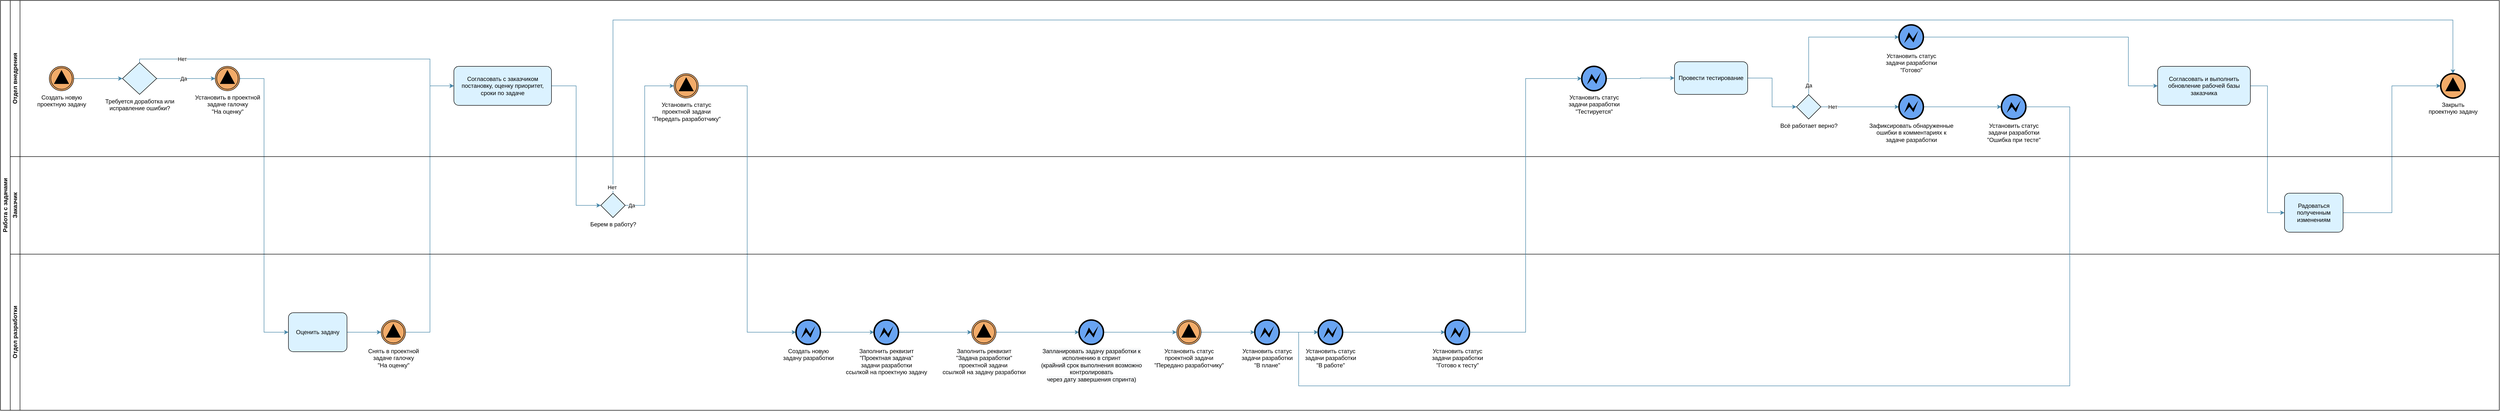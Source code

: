 <mxfile version="20.4.0" type="github">
  <diagram name="Page-1" id="e7e014a7-5840-1c2e-5031-d8a46d1fe8dd">
    <mxGraphModel dx="4063" dy="2497" grid="1" gridSize="10" guides="1" tooltips="1" connect="1" arrows="1" fold="1" page="1" pageScale="1" pageWidth="1169" pageHeight="826" background="none" math="0" shadow="0">
      <root>
        <mxCell id="0" />
        <mxCell id="1" parent="0" />
        <mxCell id="0yWBsBw63vBoOCSAFexl-63" value="Работа с задачами" style="swimlane;html=1;childLayout=stackLayout;resizeParent=1;resizeParentMax=0;horizontal=0;startSize=20;horizontalStack=0;" vertex="1" parent="1">
          <mxGeometry x="40" y="40" width="5120" height="840" as="geometry" />
        </mxCell>
        <mxCell id="0yWBsBw63vBoOCSAFexl-72" style="edgeStyle=orthogonalEdgeStyle;rounded=0;orthogonalLoop=1;jettySize=auto;html=1;entryX=0;entryY=0.5;entryDx=0;entryDy=0;entryPerimeter=0;strokeColor=#4988a9;" edge="1" parent="0yWBsBw63vBoOCSAFexl-63" source="0yWBsBw63vBoOCSAFexl-102" target="0yWBsBw63vBoOCSAFexl-71">
          <mxGeometry relative="1" as="geometry">
            <Array as="points">
              <mxPoint x="880" y="680" />
              <mxPoint x="880" y="175" />
            </Array>
          </mxGeometry>
        </mxCell>
        <mxCell id="0yWBsBw63vBoOCSAFexl-74" style="edgeStyle=orthogonalEdgeStyle;rounded=0;orthogonalLoop=1;jettySize=auto;html=1;entryX=0;entryY=0.5;entryDx=0;entryDy=0;entryPerimeter=0;strokeColor=#4988a9;exitX=1;exitY=0.5;exitDx=0;exitDy=0;exitPerimeter=0;" edge="1" parent="0yWBsBw63vBoOCSAFexl-63" source="0yWBsBw63vBoOCSAFexl-71" target="0yWBsBw63vBoOCSAFexl-105">
          <mxGeometry relative="1" as="geometry">
            <mxPoint x="1190" y="400" as="targetPoint" />
          </mxGeometry>
        </mxCell>
        <mxCell id="0yWBsBw63vBoOCSAFexl-76" style="edgeStyle=orthogonalEdgeStyle;rounded=0;orthogonalLoop=1;jettySize=auto;html=1;entryX=0;entryY=0.5;entryDx=0;entryDy=0;entryPerimeter=0;strokeColor=#4988a9;exitX=1;exitY=0.5;exitDx=0;exitDy=0;exitPerimeter=0;" edge="1" parent="0yWBsBw63vBoOCSAFexl-63" source="0yWBsBw63vBoOCSAFexl-105" target="0yWBsBw63vBoOCSAFexl-110">
          <mxGeometry relative="1" as="geometry">
            <mxPoint x="1310" y="400.04" as="sourcePoint" />
            <Array as="points">
              <mxPoint x="1320" y="420" />
              <mxPoint x="1320" y="175" />
            </Array>
          </mxGeometry>
        </mxCell>
        <mxCell id="0yWBsBw63vBoOCSAFexl-106" value="Да" style="edgeLabel;html=1;align=center;verticalAlign=middle;resizable=0;points=[];" vertex="1" connectable="0" parent="0yWBsBw63vBoOCSAFexl-76">
          <mxGeometry x="-0.925" relative="1" as="geometry">
            <mxPoint as="offset" />
          </mxGeometry>
        </mxCell>
        <mxCell id="0yWBsBw63vBoOCSAFexl-86" style="edgeStyle=orthogonalEdgeStyle;rounded=0;orthogonalLoop=1;jettySize=auto;html=1;entryX=0;entryY=0.5;entryDx=0;entryDy=0;entryPerimeter=0;strokeColor=#4988a9;" edge="1" parent="0yWBsBw63vBoOCSAFexl-63" source="0yWBsBw63vBoOCSAFexl-81" target="0yWBsBw63vBoOCSAFexl-85">
          <mxGeometry relative="1" as="geometry" />
        </mxCell>
        <mxCell id="0yWBsBw63vBoOCSAFexl-88" style="edgeStyle=orthogonalEdgeStyle;rounded=0;orthogonalLoop=1;jettySize=auto;html=1;entryX=0;entryY=0.5;entryDx=0;entryDy=0;entryPerimeter=0;strokeColor=#4988a9;" edge="1" parent="0yWBsBw63vBoOCSAFexl-63" source="0yWBsBw63vBoOCSAFexl-85" target="0yWBsBw63vBoOCSAFexl-161">
          <mxGeometry relative="1" as="geometry">
            <mxPoint x="3350" y="160" as="targetPoint" />
          </mxGeometry>
        </mxCell>
        <mxCell id="0yWBsBw63vBoOCSAFexl-101" style="edgeStyle=orthogonalEdgeStyle;rounded=0;orthogonalLoop=1;jettySize=auto;html=1;entryX=0;entryY=0.5;entryDx=0;entryDy=0;entryPerimeter=0;strokeColor=#4988a9;exitX=1;exitY=0.5;exitDx=0;exitDy=0;exitPerimeter=0;" edge="1" parent="0yWBsBw63vBoOCSAFexl-63" source="0yWBsBw63vBoOCSAFexl-98" target="0yWBsBw63vBoOCSAFexl-69">
          <mxGeometry relative="1" as="geometry" />
        </mxCell>
        <mxCell id="0yWBsBw63vBoOCSAFexl-64" value="Отдел внедрения" style="swimlane;html=1;startSize=20;horizontal=0;" vertex="1" parent="0yWBsBw63vBoOCSAFexl-63">
          <mxGeometry x="20" width="5100" height="320" as="geometry" />
        </mxCell>
        <mxCell id="0yWBsBw63vBoOCSAFexl-71" value="Согласовать с заказчиком постановку, оценку приоритет, сроки по задаче" style="points=[[0.25,0,0],[0.5,0,0],[0.75,0,0],[1,0.25,0],[1,0.5,0],[1,0.75,0],[0.75,1,0],[0.5,1,0],[0.25,1,0],[0,0.75,0],[0,0.5,0],[0,0.25,0]];shape=mxgraph.bpmn.task;whiteSpace=wrap;rectStyle=rounded;size=10;taskMarker=abstract;fillColor=#dbf2ff;" vertex="1" parent="0yWBsBw63vBoOCSAFexl-64">
          <mxGeometry x="909" y="135" width="200" height="80" as="geometry" />
        </mxCell>
        <mxCell id="0yWBsBw63vBoOCSAFexl-81" value="Согласовать и выполнить обновление рабочей базы заказчика" style="points=[[0.25,0,0],[0.5,0,0],[0.75,0,0],[1,0.25,0],[1,0.5,0],[1,0.75,0],[0.75,1,0],[0.5,1,0],[0.25,1,0],[0,0.75,0],[0,0.5,0],[0,0.25,0]];shape=mxgraph.bpmn.task;whiteSpace=wrap;rectStyle=rounded;size=10;taskMarker=abstract;fillColor=#dbf2ff;" vertex="1" parent="0yWBsBw63vBoOCSAFexl-64">
          <mxGeometry x="4400" y="135" width="190" height="80" as="geometry" />
        </mxCell>
        <mxCell id="0yWBsBw63vBoOCSAFexl-96" style="edgeStyle=orthogonalEdgeStyle;rounded=0;orthogonalLoop=1;jettySize=auto;html=1;entryX=0;entryY=0.5;entryDx=0;entryDy=0;entryPerimeter=0;strokeColor=#4988a9;exitX=0.5;exitY=0;exitDx=0;exitDy=0;exitPerimeter=0;" edge="1" parent="0yWBsBw63vBoOCSAFexl-64" source="0yWBsBw63vBoOCSAFexl-92" target="0yWBsBw63vBoOCSAFexl-71">
          <mxGeometry relative="1" as="geometry">
            <mxPoint x="270" y="120" as="sourcePoint" />
            <Array as="points">
              <mxPoint x="265" y="120" />
              <mxPoint x="860" y="120" />
              <mxPoint x="860" y="175" />
            </Array>
          </mxGeometry>
        </mxCell>
        <mxCell id="0yWBsBw63vBoOCSAFexl-97" value="Нет" style="edgeLabel;html=1;align=center;verticalAlign=middle;resizable=0;points=[];" vertex="1" connectable="0" parent="0yWBsBw63vBoOCSAFexl-96">
          <mxGeometry x="-0.675" relative="1" as="geometry">
            <mxPoint x="-21" as="offset" />
          </mxGeometry>
        </mxCell>
        <mxCell id="0yWBsBw63vBoOCSAFexl-99" style="edgeStyle=orthogonalEdgeStyle;rounded=0;orthogonalLoop=1;jettySize=auto;html=1;strokeColor=#4988a9;" edge="1" parent="0yWBsBw63vBoOCSAFexl-64" source="0yWBsBw63vBoOCSAFexl-92" target="0yWBsBw63vBoOCSAFexl-98">
          <mxGeometry relative="1" as="geometry" />
        </mxCell>
        <mxCell id="0yWBsBw63vBoOCSAFexl-100" value="Да" style="edgeLabel;html=1;align=center;verticalAlign=middle;resizable=0;points=[];" vertex="1" connectable="0" parent="0yWBsBw63vBoOCSAFexl-99">
          <mxGeometry x="-0.194" relative="1" as="geometry">
            <mxPoint x="6" as="offset" />
          </mxGeometry>
        </mxCell>
        <mxCell id="0yWBsBw63vBoOCSAFexl-92" value="Требуется доработка или &lt;br&gt;исправление ошибки?" style="points=[[0.25,0.25,0],[0.5,0,0],[0.75,0.25,0],[1,0.5,0],[0.75,0.75,0],[0.5,1,0],[0.25,0.75,0],[0,0.5,0]];shape=mxgraph.bpmn.gateway2;html=1;verticalLabelPosition=bottom;labelBackgroundColor=#ffffff;verticalAlign=top;align=center;perimeter=rhombusPerimeter;outlineConnect=0;outline=none;symbol=none;fillColor=#dbf2ff;" vertex="1" parent="0yWBsBw63vBoOCSAFexl-64">
          <mxGeometry x="230" y="127.5" width="70" height="65" as="geometry" />
        </mxCell>
        <mxCell id="0yWBsBw63vBoOCSAFexl-70" style="edgeStyle=orthogonalEdgeStyle;rounded=0;orthogonalLoop=1;jettySize=auto;html=1;entryX=0;entryY=0.5;entryDx=0;entryDy=0;entryPerimeter=0;strokeColor=#4988a9;exitX=1;exitY=0.5;exitDx=0;exitDy=0;exitPerimeter=0;" edge="1" parent="0yWBsBw63vBoOCSAFexl-64" source="0yWBsBw63vBoOCSAFexl-152" target="0yWBsBw63vBoOCSAFexl-92">
          <mxGeometry relative="1" as="geometry">
            <mxPoint x="120" y="160" as="sourcePoint" />
          </mxGeometry>
        </mxCell>
        <mxCell id="0yWBsBw63vBoOCSAFexl-98" value="Установить в проектной &lt;br&gt;задаче галочку&lt;br&gt;&quot;На оценку&quot;" style="points=[[0.145,0.145,0],[0.5,0,0],[0.855,0.145,0],[1,0.5,0],[0.855,0.855,0],[0.5,1,0],[0.145,0.855,0],[0,0.5,0]];shape=mxgraph.bpmn.event;html=1;verticalLabelPosition=bottom;labelBackgroundColor=#ffffff;verticalAlign=top;align=center;perimeter=ellipsePerimeter;outlineConnect=0;aspect=fixed;outline=throwing;symbol=signal;fillColor=#f2ab69;gradientColor=none;strokeColor=default;strokeWidth=1;" vertex="1" parent="0yWBsBw63vBoOCSAFexl-64">
          <mxGeometry x="420" y="135" width="50" height="50" as="geometry" />
        </mxCell>
        <mxCell id="0yWBsBw63vBoOCSAFexl-110" value="Установить статус&lt;br&gt;проектной задачи&lt;br&gt;&quot;Передать разработчику&quot;" style="points=[[0.145,0.145,0],[0.5,0,0],[0.855,0.145,0],[1,0.5,0],[0.855,0.855,0],[0.5,1,0],[0.145,0.855,0],[0,0.5,0]];shape=mxgraph.bpmn.event;html=1;verticalLabelPosition=bottom;labelBackgroundColor=#ffffff;verticalAlign=top;align=center;perimeter=ellipsePerimeter;outlineConnect=0;aspect=fixed;outline=throwing;symbol=signal;fillColor=#f2ab69;gradientColor=none;strokeColor=default;strokeWidth=1;" vertex="1" parent="0yWBsBw63vBoOCSAFexl-64">
          <mxGeometry x="1360" y="150" width="50" height="50" as="geometry" />
        </mxCell>
        <mxCell id="0yWBsBw63vBoOCSAFexl-152" value="Создать новую&lt;br&gt;проектную задачу" style="points=[[0.145,0.145,0],[0.5,0,0],[0.855,0.145,0],[1,0.5,0],[0.855,0.855,0],[0.5,1,0],[0.145,0.855,0],[0,0.5,0]];shape=mxgraph.bpmn.event;html=1;verticalLabelPosition=bottom;labelBackgroundColor=#ffffff;verticalAlign=top;align=center;perimeter=ellipsePerimeter;outlineConnect=0;aspect=fixed;outline=throwing;symbol=signal;fillColor=#f2ab69;gradientColor=none;strokeColor=default;strokeWidth=1;" vertex="1" parent="0yWBsBw63vBoOCSAFexl-64">
          <mxGeometry x="80" y="135" width="50" height="50" as="geometry" />
        </mxCell>
        <mxCell id="0yWBsBw63vBoOCSAFexl-161" value="Закрыть &lt;br&gt;проектную задачу" style="points=[[0.145,0.145,0],[0.5,0,0],[0.855,0.145,0],[1,0.5,0],[0.855,0.855,0],[0.5,1,0],[0.145,0.855,0],[0,0.5,0]];shape=mxgraph.bpmn.event;html=1;verticalLabelPosition=bottom;labelBackgroundColor=#ffffff;verticalAlign=top;align=center;perimeter=ellipsePerimeter;outlineConnect=0;aspect=fixed;outline=end;symbol=signal;strokeColor=default;strokeWidth=1;fillColor=#f2ab69;gradientColor=none;" vertex="1" parent="0yWBsBw63vBoOCSAFexl-64">
          <mxGeometry x="4980" y="150" width="50" height="50" as="geometry" />
        </mxCell>
        <mxCell id="0yWBsBw63vBoOCSAFexl-171" style="edgeStyle=orthogonalEdgeStyle;rounded=0;orthogonalLoop=1;jettySize=auto;html=1;entryX=0;entryY=0.5;entryDx=0;entryDy=0;entryPerimeter=0;strokeColor=#4988a9;" edge="1" parent="0yWBsBw63vBoOCSAFexl-64" source="0yWBsBw63vBoOCSAFexl-166" target="0yWBsBw63vBoOCSAFexl-179">
          <mxGeometry relative="1" as="geometry" />
        </mxCell>
        <mxCell id="0yWBsBw63vBoOCSAFexl-166" value="Установить статус&lt;br&gt;задачи разработки&lt;br&gt;&quot;Тестируется&quot;" style="points=[[0.145,0.145,0],[0.5,0,0],[0.855,0.145,0],[1,0.5,0],[0.855,0.855,0],[0.5,1,0],[0.145,0.855,0],[0,0.5,0]];shape=mxgraph.bpmn.event;html=1;verticalLabelPosition=bottom;labelBackgroundColor=#ffffff;verticalAlign=top;align=center;perimeter=ellipsePerimeter;outlineConnect=0;aspect=fixed;outline=end;symbol=error;fillColor=#69A4F2;strokeColor=default;gradientColor=none;" vertex="1" parent="0yWBsBw63vBoOCSAFexl-64">
          <mxGeometry x="3220" y="135" width="50" height="50" as="geometry" />
        </mxCell>
        <mxCell id="0yWBsBw63vBoOCSAFexl-173" style="edgeStyle=orthogonalEdgeStyle;rounded=0;orthogonalLoop=1;jettySize=auto;html=1;entryX=0;entryY=0.5;entryDx=0;entryDy=0;entryPerimeter=0;strokeColor=#4988a9;exitX=0.5;exitY=0;exitDx=0;exitDy=0;exitPerimeter=0;" edge="1" parent="0yWBsBw63vBoOCSAFexl-64" source="0yWBsBw63vBoOCSAFexl-169" target="0yWBsBw63vBoOCSAFexl-172">
          <mxGeometry relative="1" as="geometry" />
        </mxCell>
        <mxCell id="0yWBsBw63vBoOCSAFexl-189" value="Да" style="edgeLabel;html=1;align=center;verticalAlign=middle;resizable=0;points=[];" vertex="1" connectable="0" parent="0yWBsBw63vBoOCSAFexl-173">
          <mxGeometry x="-0.872" relative="1" as="geometry">
            <mxPoint as="offset" />
          </mxGeometry>
        </mxCell>
        <mxCell id="0yWBsBw63vBoOCSAFexl-175" style="edgeStyle=orthogonalEdgeStyle;rounded=0;orthogonalLoop=1;jettySize=auto;html=1;entryX=0;entryY=0.5;entryDx=0;entryDy=0;entryPerimeter=0;strokeColor=#4988a9;" edge="1" parent="0yWBsBw63vBoOCSAFexl-64" source="0yWBsBw63vBoOCSAFexl-169" target="0yWBsBw63vBoOCSAFexl-174">
          <mxGeometry relative="1" as="geometry" />
        </mxCell>
        <mxCell id="0yWBsBw63vBoOCSAFexl-188" value="Нет" style="edgeLabel;html=1;align=center;verticalAlign=middle;resizable=0;points=[];" vertex="1" connectable="0" parent="0yWBsBw63vBoOCSAFexl-175">
          <mxGeometry x="-0.7" relative="1" as="geometry">
            <mxPoint as="offset" />
          </mxGeometry>
        </mxCell>
        <mxCell id="0yWBsBw63vBoOCSAFexl-169" value="Всё работает верно?" style="points=[[0.25,0.25,0],[0.5,0,0],[0.75,0.25,0],[1,0.5,0],[0.75,0.75,0],[0.5,1,0],[0.25,0.75,0],[0,0.5,0]];shape=mxgraph.bpmn.gateway2;html=1;verticalLabelPosition=bottom;labelBackgroundColor=#ffffff;verticalAlign=top;align=center;perimeter=rhombusPerimeter;outlineConnect=0;outline=none;symbol=none;fillColor=#dbf2ff;fillStyle=auto;strokeColor=default;strokeWidth=1;" vertex="1" parent="0yWBsBw63vBoOCSAFexl-64">
          <mxGeometry x="3660" y="193" width="50" height="50" as="geometry" />
        </mxCell>
        <mxCell id="0yWBsBw63vBoOCSAFexl-177" style="edgeStyle=orthogonalEdgeStyle;rounded=0;orthogonalLoop=1;jettySize=auto;html=1;entryX=0;entryY=0.5;entryDx=0;entryDy=0;entryPerimeter=0;strokeColor=#4988a9;" edge="1" parent="0yWBsBw63vBoOCSAFexl-64" source="0yWBsBw63vBoOCSAFexl-172" target="0yWBsBw63vBoOCSAFexl-81">
          <mxGeometry relative="1" as="geometry">
            <Array as="points">
              <mxPoint x="4340" y="75" />
              <mxPoint x="4340" y="175" />
            </Array>
          </mxGeometry>
        </mxCell>
        <mxCell id="0yWBsBw63vBoOCSAFexl-172" value="Установить статус&lt;br&gt;задачи разработки&lt;br&gt;&quot;Готово&quot;" style="points=[[0.145,0.145,0],[0.5,0,0],[0.855,0.145,0],[1,0.5,0],[0.855,0.855,0],[0.5,1,0],[0.145,0.855,0],[0,0.5,0]];shape=mxgraph.bpmn.event;html=1;verticalLabelPosition=bottom;labelBackgroundColor=#ffffff;verticalAlign=top;align=center;perimeter=ellipsePerimeter;outlineConnect=0;aspect=fixed;outline=end;symbol=error;fillColor=#69A4F2;strokeColor=default;gradientColor=none;fillStyle=auto;strokeWidth=1;" vertex="1" parent="0yWBsBw63vBoOCSAFexl-64">
          <mxGeometry x="3870" y="50" width="50" height="50" as="geometry" />
        </mxCell>
        <mxCell id="0yWBsBw63vBoOCSAFexl-182" style="edgeStyle=orthogonalEdgeStyle;rounded=0;orthogonalLoop=1;jettySize=auto;html=1;entryX=0;entryY=0.5;entryDx=0;entryDy=0;entryPerimeter=0;strokeColor=#4988a9;" edge="1" parent="0yWBsBw63vBoOCSAFexl-64" source="0yWBsBw63vBoOCSAFexl-174" target="0yWBsBw63vBoOCSAFexl-181">
          <mxGeometry relative="1" as="geometry" />
        </mxCell>
        <mxCell id="0yWBsBw63vBoOCSAFexl-174" value="&lt;div&gt;Зафиксировать обнаруженные&lt;/div&gt;&lt;div&gt;ошибки в комментариях к&lt;/div&gt;&lt;div&gt;задаче разработки&lt;/div&gt;" style="points=[[0.145,0.145,0],[0.5,0,0],[0.855,0.145,0],[1,0.5,0],[0.855,0.855,0],[0.5,1,0],[0.145,0.855,0],[0,0.5,0]];shape=mxgraph.bpmn.event;html=1;verticalLabelPosition=bottom;labelBackgroundColor=#ffffff;verticalAlign=top;align=center;perimeter=ellipsePerimeter;outlineConnect=0;aspect=fixed;outline=end;symbol=error;fillColor=#69A4F2;strokeColor=default;gradientColor=none;fillStyle=auto;strokeWidth=1;" vertex="1" parent="0yWBsBw63vBoOCSAFexl-64">
          <mxGeometry x="3870" y="193" width="50" height="50" as="geometry" />
        </mxCell>
        <mxCell id="0yWBsBw63vBoOCSAFexl-180" style="edgeStyle=orthogonalEdgeStyle;rounded=0;orthogonalLoop=1;jettySize=auto;html=1;entryX=0;entryY=0.5;entryDx=0;entryDy=0;entryPerimeter=0;strokeColor=#4988a9;" edge="1" parent="0yWBsBw63vBoOCSAFexl-64" source="0yWBsBw63vBoOCSAFexl-179" target="0yWBsBw63vBoOCSAFexl-169">
          <mxGeometry relative="1" as="geometry" />
        </mxCell>
        <mxCell id="0yWBsBw63vBoOCSAFexl-179" value="Провести тестирование" style="points=[[0.25,0,0],[0.5,0,0],[0.75,0,0],[1,0.25,0],[1,0.5,0],[1,0.75,0],[0.75,1,0],[0.5,1,0],[0.25,1,0],[0,0.75,0],[0,0.5,0],[0,0.25,0]];shape=mxgraph.bpmn.task;whiteSpace=wrap;rectStyle=rounded;size=10;taskMarker=abstract;fillColor=#dbf2ff;fillStyle=auto;strokeColor=default;strokeWidth=1;" vertex="1" parent="0yWBsBw63vBoOCSAFexl-64">
          <mxGeometry x="3410" y="125.5" width="150" height="67" as="geometry" />
        </mxCell>
        <mxCell id="0yWBsBw63vBoOCSAFexl-181" value="Установить статус&lt;br&gt;задачи разработки&lt;br&gt;&quot;Ошибка при тесте&quot;" style="points=[[0.145,0.145,0],[0.5,0,0],[0.855,0.145,0],[1,0.5,0],[0.855,0.855,0],[0.5,1,0],[0.145,0.855,0],[0,0.5,0]];shape=mxgraph.bpmn.event;html=1;verticalLabelPosition=bottom;labelBackgroundColor=#ffffff;verticalAlign=top;align=center;perimeter=ellipsePerimeter;outlineConnect=0;aspect=fixed;outline=end;symbol=error;fillColor=#69A4F2;strokeColor=default;gradientColor=none;fillStyle=auto;strokeWidth=1;" vertex="1" parent="0yWBsBw63vBoOCSAFexl-64">
          <mxGeometry x="4080" y="193" width="50" height="50" as="geometry" />
        </mxCell>
        <mxCell id="0yWBsBw63vBoOCSAFexl-65" value="Заказчик" style="swimlane;html=1;startSize=20;horizontal=0;" vertex="1" parent="0yWBsBw63vBoOCSAFexl-63">
          <mxGeometry x="20" y="320" width="5100" height="200" as="geometry" />
        </mxCell>
        <mxCell id="0yWBsBw63vBoOCSAFexl-85" value="Радоваться полученным изменениям" style="points=[[0.25,0,0],[0.5,0,0],[0.75,0,0],[1,0.25,0],[1,0.5,0],[1,0.75,0],[0.75,1,0],[0.5,1,0],[0.25,1,0],[0,0.75,0],[0,0.5,0],[0,0.25,0]];shape=mxgraph.bpmn.task;whiteSpace=wrap;rectStyle=rounded;size=10;taskMarker=abstract;fillColor=#dbf2ff;" vertex="1" parent="0yWBsBw63vBoOCSAFexl-65">
          <mxGeometry x="4660" y="75" width="120" height="80" as="geometry" />
        </mxCell>
        <mxCell id="0yWBsBw63vBoOCSAFexl-105" value="Берем в работу?" style="points=[[0.25,0.25,0],[0.5,0,0],[0.75,0.25,0],[1,0.5,0],[0.75,0.75,0],[0.5,1,0],[0.25,0.75,0],[0,0.5,0]];shape=mxgraph.bpmn.gateway2;html=1;verticalLabelPosition=bottom;labelBackgroundColor=#ffffff;verticalAlign=top;align=center;perimeter=rhombusPerimeter;outlineConnect=0;outline=none;symbol=none;fillColor=#dbf2ff;" vertex="1" parent="0yWBsBw63vBoOCSAFexl-65">
          <mxGeometry x="1210" y="75" width="50" height="50" as="geometry" />
        </mxCell>
        <mxCell id="0yWBsBw63vBoOCSAFexl-113" style="edgeStyle=orthogonalEdgeStyle;rounded=0;orthogonalLoop=1;jettySize=auto;html=1;entryX=0;entryY=0.5;entryDx=0;entryDy=0;entryPerimeter=0;strokeColor=#4988a9;" edge="1" parent="0yWBsBw63vBoOCSAFexl-63" source="0yWBsBw63vBoOCSAFexl-110" target="0yWBsBw63vBoOCSAFexl-129">
          <mxGeometry relative="1" as="geometry" />
        </mxCell>
        <mxCell id="0yWBsBw63vBoOCSAFexl-151" style="edgeStyle=orthogonalEdgeStyle;rounded=0;orthogonalLoop=1;jettySize=auto;html=1;strokeColor=#4988a9;exitX=0.5;exitY=0;exitDx=0;exitDy=0;exitPerimeter=0;entryX=0.5;entryY=0;entryDx=0;entryDy=0;entryPerimeter=0;" edge="1" parent="0yWBsBw63vBoOCSAFexl-63" source="0yWBsBw63vBoOCSAFexl-105" target="0yWBsBw63vBoOCSAFexl-161">
          <mxGeometry relative="1" as="geometry">
            <Array as="points">
              <mxPoint x="1255" y="40" />
              <mxPoint x="5025" y="40" />
            </Array>
          </mxGeometry>
        </mxCell>
        <mxCell id="0yWBsBw63vBoOCSAFexl-168" value="Нет" style="edgeLabel;html=1;align=center;verticalAlign=middle;resizable=0;points=[];" vertex="1" connectable="0" parent="0yWBsBw63vBoOCSAFexl-151">
          <mxGeometry x="-0.994" y="2" relative="1" as="geometry">
            <mxPoint as="offset" />
          </mxGeometry>
        </mxCell>
        <mxCell id="0yWBsBw63vBoOCSAFexl-66" value="Отдел разработки" style="swimlane;html=1;startSize=20;horizontal=0;" vertex="1" parent="0yWBsBw63vBoOCSAFexl-63">
          <mxGeometry x="20" y="520" width="5100" height="320" as="geometry" />
        </mxCell>
        <mxCell id="0yWBsBw63vBoOCSAFexl-104" style="edgeStyle=orthogonalEdgeStyle;rounded=0;orthogonalLoop=1;jettySize=auto;html=1;strokeColor=#4988a9;" edge="1" parent="0yWBsBw63vBoOCSAFexl-66" source="0yWBsBw63vBoOCSAFexl-69" target="0yWBsBw63vBoOCSAFexl-102">
          <mxGeometry relative="1" as="geometry" />
        </mxCell>
        <mxCell id="0yWBsBw63vBoOCSAFexl-69" value="Оценить задачу" style="points=[[0.25,0,0],[0.5,0,0],[0.75,0,0],[1,0.25,0],[1,0.5,0],[1,0.75,0],[0.75,1,0],[0.5,1,0],[0.25,1,0],[0,0.75,0],[0,0.5,0],[0,0.25,0]];shape=mxgraph.bpmn.task;whiteSpace=wrap;rectStyle=rounded;size=10;taskMarker=abstract;fillColor=#dbf2ff;" vertex="1" parent="0yWBsBw63vBoOCSAFexl-66">
          <mxGeometry x="570" y="120" width="120" height="80" as="geometry" />
        </mxCell>
        <mxCell id="0yWBsBw63vBoOCSAFexl-127" style="edgeStyle=orthogonalEdgeStyle;rounded=0;orthogonalLoop=1;jettySize=auto;html=1;entryX=0;entryY=0.5;entryDx=0;entryDy=0;entryPerimeter=0;strokeColor=#4988a9;" edge="1" parent="0yWBsBw63vBoOCSAFexl-66" source="0yWBsBw63vBoOCSAFexl-162" target="0yWBsBw63vBoOCSAFexl-125">
          <mxGeometry relative="1" as="geometry">
            <mxPoint x="2660" y="160" as="sourcePoint" />
          </mxGeometry>
        </mxCell>
        <mxCell id="0yWBsBw63vBoOCSAFexl-102" value="Снять в проектной&lt;br&gt;задаче галочку&lt;br&gt;&quot;На оценку&quot;" style="points=[[0.145,0.145,0],[0.5,0,0],[0.855,0.145,0],[1,0.5,0],[0.855,0.855,0],[0.5,1,0],[0.145,0.855,0],[0,0.5,0]];shape=mxgraph.bpmn.event;html=1;verticalLabelPosition=bottom;labelBackgroundColor=#ffffff;verticalAlign=top;align=center;perimeter=ellipsePerimeter;outlineConnect=0;aspect=fixed;outline=throwing;symbol=signal;fillColor=#f2ab69;gradientColor=none;strokeColor=default;strokeWidth=1;" vertex="1" parent="0yWBsBw63vBoOCSAFexl-66">
          <mxGeometry x="760" y="135" width="50" height="50" as="geometry" />
        </mxCell>
        <mxCell id="0yWBsBw63vBoOCSAFexl-120" style="edgeStyle=orthogonalEdgeStyle;rounded=0;orthogonalLoop=1;jettySize=auto;html=1;entryX=0;entryY=0.5;entryDx=0;entryDy=0;entryPerimeter=0;strokeColor=#4988a9;exitX=1;exitY=0.5;exitDx=0;exitDy=0;exitPerimeter=0;" edge="1" parent="0yWBsBw63vBoOCSAFexl-66" source="0yWBsBw63vBoOCSAFexl-126" target="0yWBsBw63vBoOCSAFexl-162">
          <mxGeometry relative="1" as="geometry">
            <mxPoint x="2580" y="160" as="sourcePoint" />
            <mxPoint x="2540" y="160" as="targetPoint" />
          </mxGeometry>
        </mxCell>
        <mxCell id="0yWBsBw63vBoOCSAFexl-165" style="edgeStyle=orthogonalEdgeStyle;rounded=0;orthogonalLoop=1;jettySize=auto;html=1;strokeColor=#4988a9;" edge="1" parent="0yWBsBw63vBoOCSAFexl-66" source="0yWBsBw63vBoOCSAFexl-125" target="0yWBsBw63vBoOCSAFexl-164">
          <mxGeometry relative="1" as="geometry" />
        </mxCell>
        <mxCell id="0yWBsBw63vBoOCSAFexl-125" value="Установить статус&lt;br&gt;задачи разработки&lt;br&gt;&quot;В работе&quot;" style="points=[[0.145,0.145,0],[0.5,0,0],[0.855,0.145,0],[1,0.5,0],[0.855,0.855,0],[0.5,1,0],[0.145,0.855,0],[0,0.5,0]];shape=mxgraph.bpmn.event;html=1;verticalLabelPosition=bottom;labelBackgroundColor=#ffffff;verticalAlign=top;align=center;perimeter=ellipsePerimeter;outlineConnect=0;aspect=fixed;outline=end;symbol=error;fillColor=#69A4F2;strokeColor=default;gradientColor=none;" vertex="1" parent="0yWBsBw63vBoOCSAFexl-66">
          <mxGeometry x="2680" y="135" width="50" height="50" as="geometry" />
        </mxCell>
        <mxCell id="0yWBsBw63vBoOCSAFexl-126" value="Установить статус&lt;br&gt;проектной задачи&lt;br&gt;&quot;Передано разработчику&quot;" style="points=[[0.145,0.145,0],[0.5,0,0],[0.855,0.145,0],[1,0.5,0],[0.855,0.855,0],[0.5,1,0],[0.145,0.855,0],[0,0.5,0]];shape=mxgraph.bpmn.event;html=1;verticalLabelPosition=bottom;labelBackgroundColor=#ffffff;verticalAlign=top;align=center;perimeter=ellipsePerimeter;outlineConnect=0;aspect=fixed;outline=throwing;symbol=signal;fillColor=#f2ab69;gradientColor=none;strokeColor=default;strokeWidth=1;" vertex="1" parent="0yWBsBw63vBoOCSAFexl-66">
          <mxGeometry x="2390" y="135" width="50" height="50" as="geometry" />
        </mxCell>
        <mxCell id="0yWBsBw63vBoOCSAFexl-133" style="edgeStyle=orthogonalEdgeStyle;rounded=0;orthogonalLoop=1;jettySize=auto;html=1;entryX=0;entryY=0.5;entryDx=0;entryDy=0;entryPerimeter=0;strokeColor=#4988a9;" edge="1" parent="0yWBsBw63vBoOCSAFexl-66" source="0yWBsBw63vBoOCSAFexl-129" target="0yWBsBw63vBoOCSAFexl-131">
          <mxGeometry relative="1" as="geometry" />
        </mxCell>
        <mxCell id="0yWBsBw63vBoOCSAFexl-129" value="Создать новую&lt;br&gt;задачу разработки" style="points=[[0.145,0.145,0],[0.5,0,0],[0.855,0.145,0],[1,0.5,0],[0.855,0.855,0],[0.5,1,0],[0.145,0.855,0],[0,0.5,0]];shape=mxgraph.bpmn.event;html=1;verticalLabelPosition=bottom;labelBackgroundColor=#ffffff;verticalAlign=top;align=center;perimeter=ellipsePerimeter;outlineConnect=0;aspect=fixed;outline=end;symbol=error;fillColor=#69A4F2;strokeColor=default;gradientColor=none;" vertex="1" parent="0yWBsBw63vBoOCSAFexl-66">
          <mxGeometry x="1610" y="135" width="50" height="50" as="geometry" />
        </mxCell>
        <mxCell id="0yWBsBw63vBoOCSAFexl-137" style="edgeStyle=orthogonalEdgeStyle;rounded=0;orthogonalLoop=1;jettySize=auto;html=1;entryX=0;entryY=0.5;entryDx=0;entryDy=0;entryPerimeter=0;strokeColor=#4988a9;" edge="1" parent="0yWBsBw63vBoOCSAFexl-66" source="0yWBsBw63vBoOCSAFexl-131" target="0yWBsBw63vBoOCSAFexl-136">
          <mxGeometry relative="1" as="geometry" />
        </mxCell>
        <mxCell id="0yWBsBw63vBoOCSAFexl-131" value="Заполнить реквизит&lt;br&gt;&quot;&lt;span style=&quot;background-color: rgb(248, 249, 250);&quot;&gt;Проектная задача&lt;/span&gt;&quot; &lt;br&gt;задачи разработки&lt;br&gt;ссылкой на проектную задачу" style="points=[[0.145,0.145,0],[0.5,0,0],[0.855,0.145,0],[1,0.5,0],[0.855,0.855,0],[0.5,1,0],[0.145,0.855,0],[0,0.5,0]];shape=mxgraph.bpmn.event;html=1;verticalLabelPosition=bottom;labelBackgroundColor=#ffffff;verticalAlign=top;align=center;perimeter=ellipsePerimeter;outlineConnect=0;aspect=fixed;outline=end;symbol=error;fillColor=#69A4F2;strokeColor=default;gradientColor=none;" vertex="1" parent="0yWBsBw63vBoOCSAFexl-66">
          <mxGeometry x="1770" y="135" width="50" height="50" as="geometry" />
        </mxCell>
        <mxCell id="0yWBsBw63vBoOCSAFexl-139" style="edgeStyle=orthogonalEdgeStyle;rounded=0;orthogonalLoop=1;jettySize=auto;html=1;entryX=0;entryY=0.5;entryDx=0;entryDy=0;entryPerimeter=0;strokeColor=#4988a9;" edge="1" parent="0yWBsBw63vBoOCSAFexl-66" source="0yWBsBw63vBoOCSAFexl-136" target="0yWBsBw63vBoOCSAFexl-138">
          <mxGeometry relative="1" as="geometry" />
        </mxCell>
        <mxCell id="0yWBsBw63vBoOCSAFexl-136" value="Заполнить реквизит&lt;br&gt;&quot;&lt;span style=&quot;background-color: rgb(248, 249, 250);&quot;&gt;Задача разработки&lt;/span&gt;&quot;&lt;br&gt;проектной задачи&amp;nbsp;&lt;br&gt;ссылкой на задачу разработки" style="points=[[0.145,0.145,0],[0.5,0,0],[0.855,0.145,0],[1,0.5,0],[0.855,0.855,0],[0.5,1,0],[0.145,0.855,0],[0,0.5,0]];shape=mxgraph.bpmn.event;html=1;verticalLabelPosition=bottom;labelBackgroundColor=#ffffff;verticalAlign=top;align=center;perimeter=ellipsePerimeter;outlineConnect=0;aspect=fixed;outline=throwing;symbol=signal;fillColor=#f2ab69;gradientColor=none;strokeColor=default;strokeWidth=1;" vertex="1" parent="0yWBsBw63vBoOCSAFexl-66">
          <mxGeometry x="1970" y="135" width="50" height="50" as="geometry" />
        </mxCell>
        <mxCell id="0yWBsBw63vBoOCSAFexl-140" style="edgeStyle=orthogonalEdgeStyle;rounded=0;orthogonalLoop=1;jettySize=auto;html=1;entryX=0;entryY=0.5;entryDx=0;entryDy=0;entryPerimeter=0;strokeColor=#4988a9;" edge="1" parent="0yWBsBw63vBoOCSAFexl-66" source="0yWBsBw63vBoOCSAFexl-138" target="0yWBsBw63vBoOCSAFexl-126">
          <mxGeometry relative="1" as="geometry" />
        </mxCell>
        <mxCell id="0yWBsBw63vBoOCSAFexl-138" value="&lt;span style=&quot;background-color: rgb(248, 249, 250);&quot;&gt;Запланировать задачу разработки к &lt;br&gt;исполнению в спринт &lt;br&gt;(крайний срок выполнения возможно &lt;br&gt;контролировать &lt;br&gt;через дату завершения спринта)&lt;/span&gt;" style="points=[[0.145,0.145,0],[0.5,0,0],[0.855,0.145,0],[1,0.5,0],[0.855,0.855,0],[0.5,1,0],[0.145,0.855,0],[0,0.5,0]];shape=mxgraph.bpmn.event;html=1;verticalLabelPosition=bottom;labelBackgroundColor=#ffffff;verticalAlign=top;align=center;perimeter=ellipsePerimeter;outlineConnect=0;aspect=fixed;outline=end;symbol=error;fillColor=#69A4F2;strokeColor=default;gradientColor=none;" vertex="1" parent="0yWBsBw63vBoOCSAFexl-66">
          <mxGeometry x="2190" y="135" width="50" height="50" as="geometry" />
        </mxCell>
        <mxCell id="0yWBsBw63vBoOCSAFexl-162" value="Установить статус&lt;br&gt;задачи разработки&lt;br&gt;&quot;В плане&quot;" style="points=[[0.145,0.145,0],[0.5,0,0],[0.855,0.145,0],[1,0.5,0],[0.855,0.855,0],[0.5,1,0],[0.145,0.855,0],[0,0.5,0]];shape=mxgraph.bpmn.event;html=1;verticalLabelPosition=bottom;labelBackgroundColor=#ffffff;verticalAlign=top;align=center;perimeter=ellipsePerimeter;outlineConnect=0;aspect=fixed;outline=end;symbol=error;fillColor=#69A4F2;strokeColor=default;gradientColor=none;" vertex="1" parent="0yWBsBw63vBoOCSAFexl-66">
          <mxGeometry x="2550" y="135" width="50" height="50" as="geometry" />
        </mxCell>
        <mxCell id="0yWBsBw63vBoOCSAFexl-164" value="Установить статус&lt;br&gt;задачи разработки&lt;br&gt;&quot;Готово к тесту&quot;" style="points=[[0.145,0.145,0],[0.5,0,0],[0.855,0.145,0],[1,0.5,0],[0.855,0.855,0],[0.5,1,0],[0.145,0.855,0],[0,0.5,0]];shape=mxgraph.bpmn.event;html=1;verticalLabelPosition=bottom;labelBackgroundColor=#ffffff;verticalAlign=top;align=center;perimeter=ellipsePerimeter;outlineConnect=0;aspect=fixed;outline=end;symbol=error;fillColor=#69A4F2;strokeColor=default;gradientColor=none;" vertex="1" parent="0yWBsBw63vBoOCSAFexl-66">
          <mxGeometry x="2940" y="135" width="50" height="50" as="geometry" />
        </mxCell>
        <mxCell id="0yWBsBw63vBoOCSAFexl-186" style="edgeStyle=orthogonalEdgeStyle;rounded=0;orthogonalLoop=1;jettySize=auto;html=1;entryX=0;entryY=0.5;entryDx=0;entryDy=0;entryPerimeter=0;strokeColor=#4988a9;" edge="1" parent="0yWBsBw63vBoOCSAFexl-66" target="0yWBsBw63vBoOCSAFexl-185">
          <mxGeometry relative="1" as="geometry">
            <mxPoint x="4280" y="95" as="sourcePoint" />
          </mxGeometry>
        </mxCell>
        <mxCell id="0yWBsBw63vBoOCSAFexl-167" style="edgeStyle=orthogonalEdgeStyle;rounded=0;orthogonalLoop=1;jettySize=auto;html=1;entryX=0;entryY=0.5;entryDx=0;entryDy=0;entryPerimeter=0;strokeColor=#4988a9;" edge="1" parent="0yWBsBw63vBoOCSAFexl-63" source="0yWBsBw63vBoOCSAFexl-164" target="0yWBsBw63vBoOCSAFexl-166">
          <mxGeometry relative="1" as="geometry" />
        </mxCell>
        <mxCell id="0yWBsBw63vBoOCSAFexl-183" style="edgeStyle=orthogonalEdgeStyle;rounded=0;orthogonalLoop=1;jettySize=auto;html=1;strokeColor=#4988a9;" edge="1" parent="0yWBsBw63vBoOCSAFexl-63" source="0yWBsBw63vBoOCSAFexl-181" target="0yWBsBw63vBoOCSAFexl-125">
          <mxGeometry relative="1" as="geometry">
            <mxPoint x="2724" y="800" as="targetPoint" />
            <Array as="points">
              <mxPoint x="4240" y="218" />
              <mxPoint x="4240" y="790" />
              <mxPoint x="2660" y="790" />
              <mxPoint x="2660" y="680" />
            </Array>
          </mxGeometry>
        </mxCell>
      </root>
    </mxGraphModel>
  </diagram>
</mxfile>
